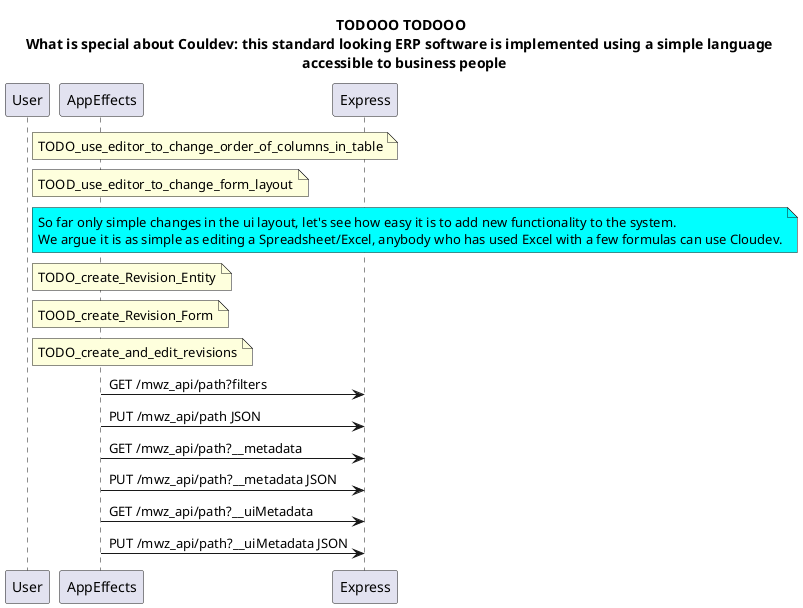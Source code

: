 @startuml

title
TODOOO TODOOO
What is special about Couldev: this standard looking ERP software is implemented using a simple language 
  accessible to business people
end title

note right of User: TODO_use_editor_to_change_order_of_columns_in_table
note right of User: TOOD_use_editor_to_change_form_layout

note right of User #aqua
So far only simple changes in the ui layout, let's see how easy it is to add new functionality to the system.
We argue it is as simple as editing a Spreadsheet/Excel, anybody who has used Excel with a few formulas can use Cloudev.
end note

note right of User: TODO_create_Revision_Entity
note right of User: TOOD_create_Revision_Form
note right of User: TODO_create_and_edit_revisions

AppEffects -> Express: GET /mwz_api/path?filters
AppEffects -> Express: PUT /mwz_api/path JSON
AppEffects -> Express: GET /mwz_api/path?__metadata
AppEffects -> Express: PUT /mwz_api/path?__metadata JSON
AppEffects -> Express: GET /mwz_api/path?__uiMetadata
AppEffects -> Express: PUT /mwz_api/path?__uiMetadata JSON

@enduml
